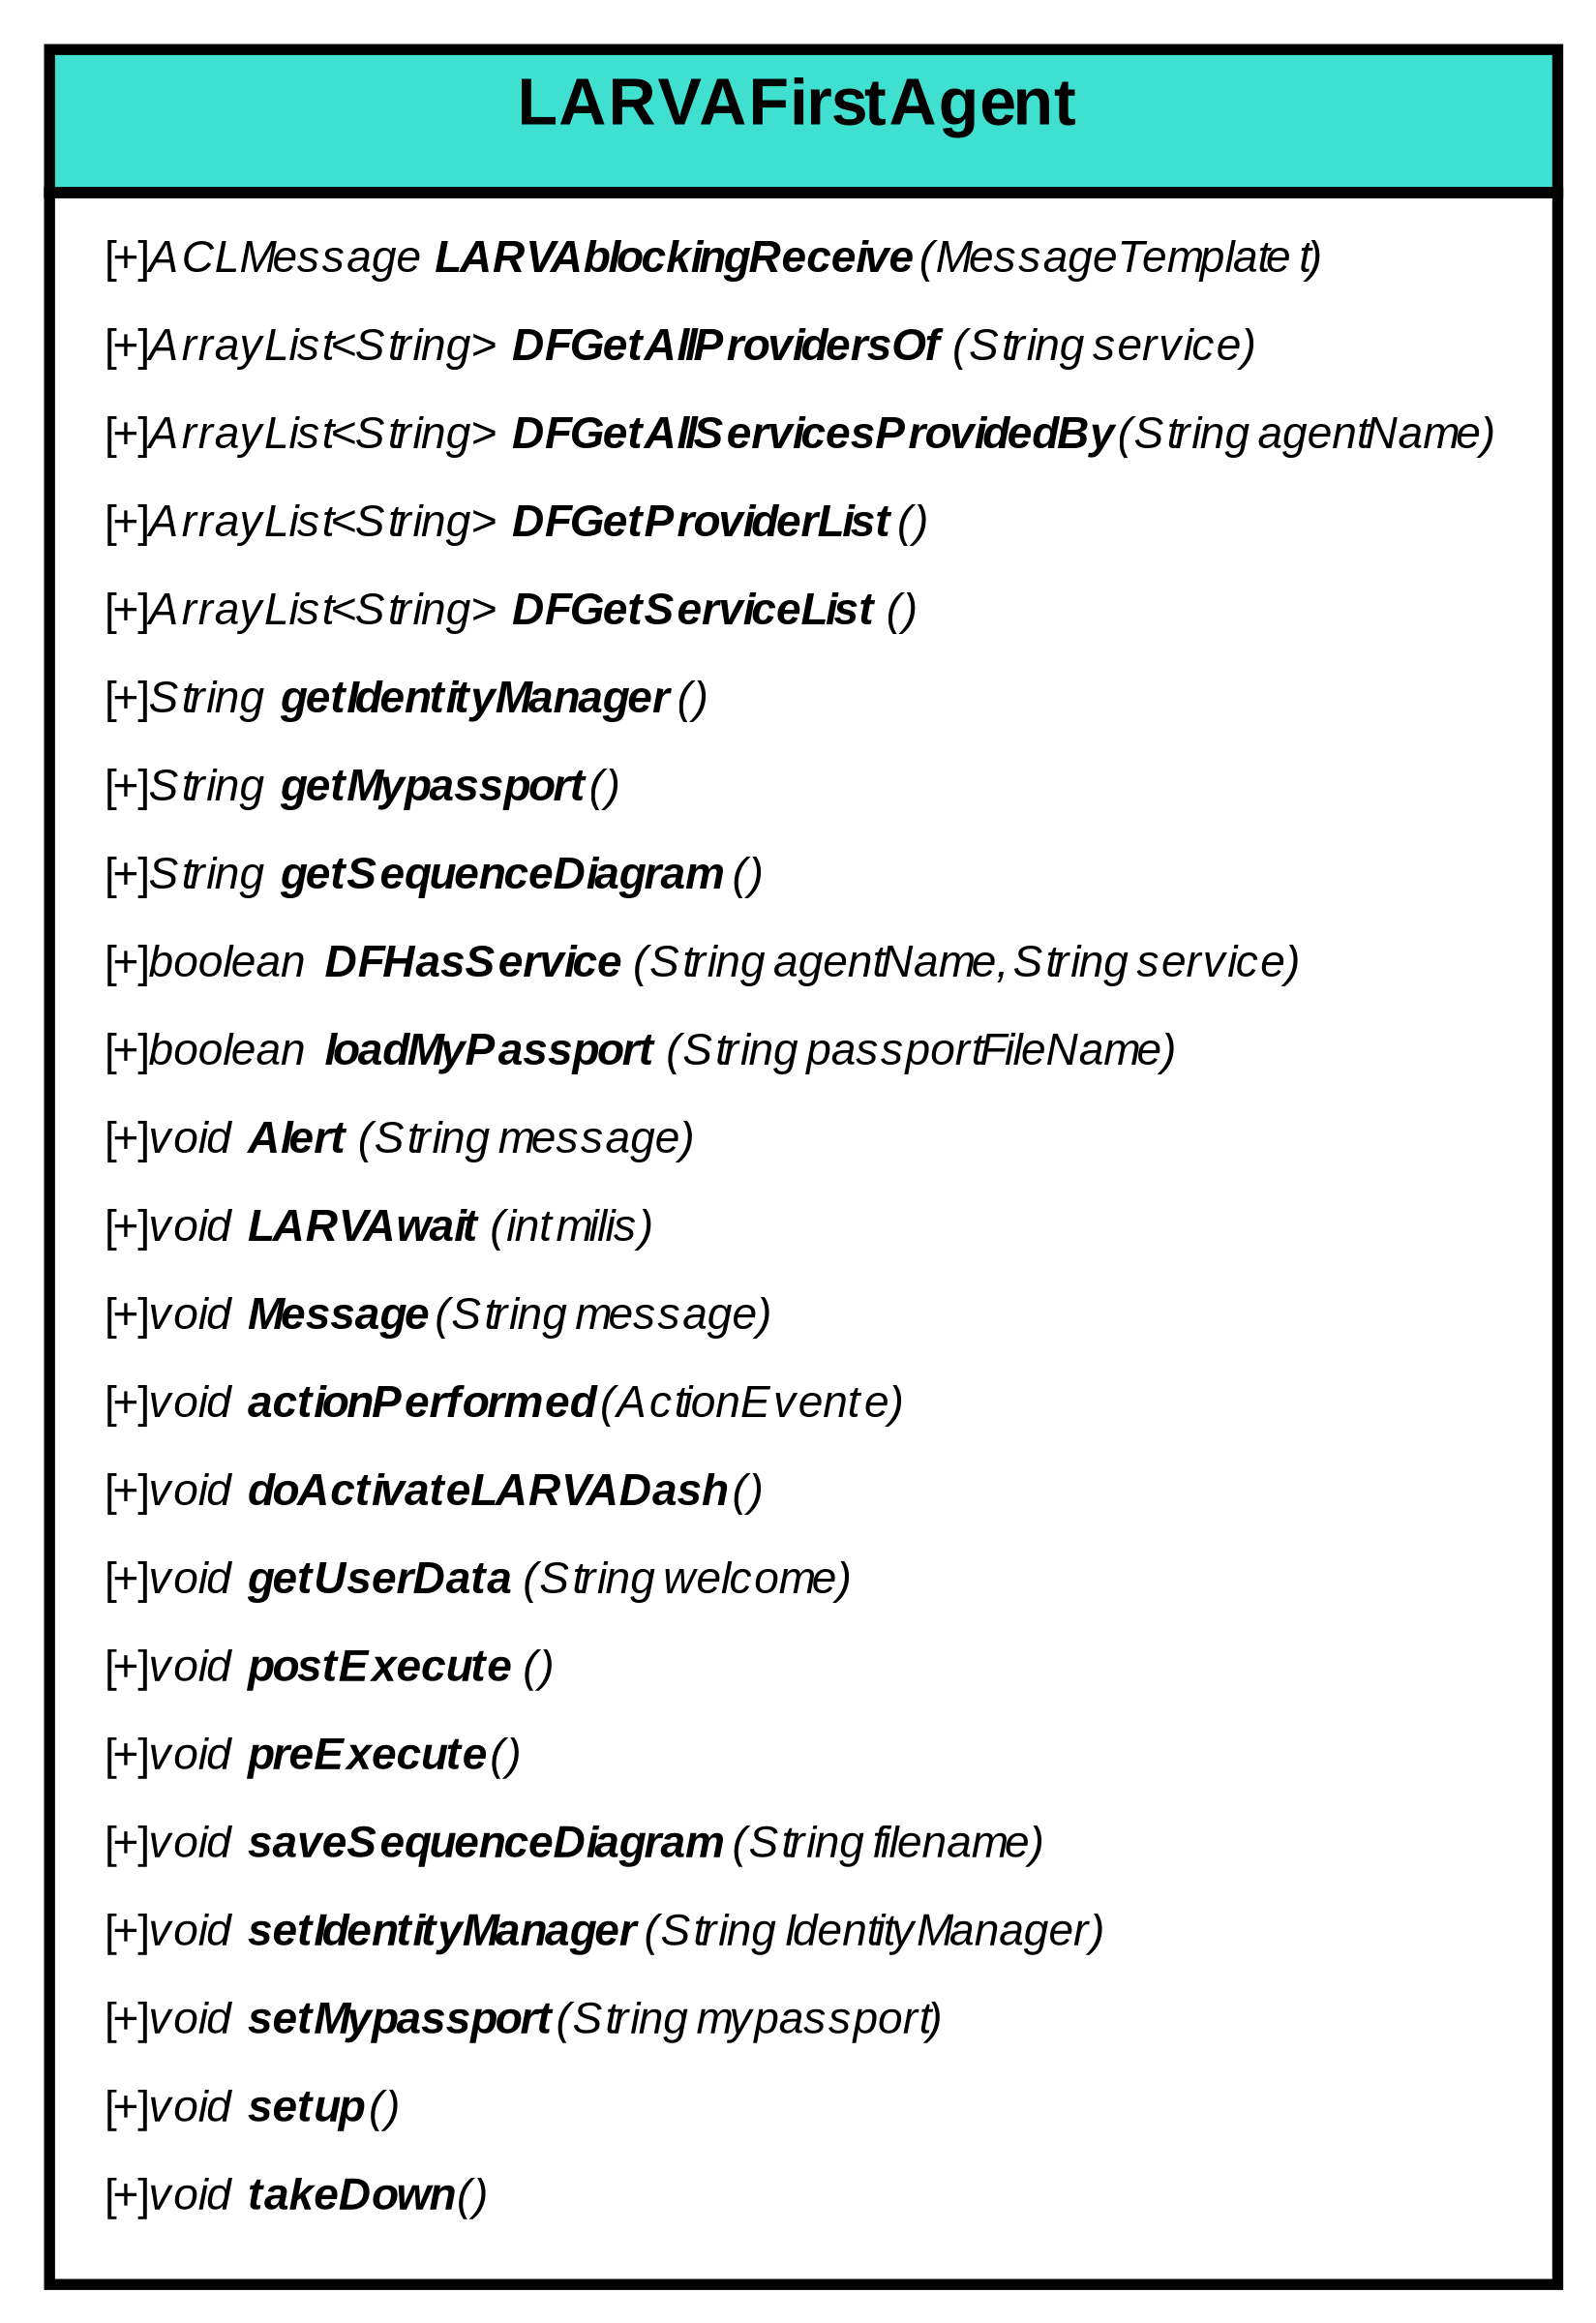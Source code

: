 digraph graphname {
     rankdir="BT"
dpi=300
ratio="fill";
 size="11,16!";
 margin=0;
LARVAFirstAgent LARVAFirstAgent [shape=plain, label=<<table border="0" cellborder="1" cellspacing="0"><tr><td bgcolor="Turquoise"><FONT face="Arial" POINT-SIZE="6"><b>LARVAFirstAgent</b></FONT></td></tr>
<tr><td><table border="0" cellborder="0" cellspacing="0"><tr><td align="left"><FONT face="Arial" POINT-SIZE= "4">[+]<i>ACLMessage <b>LARVAblockingReceive</b>(MessageTemplate t)</i></FONT></td></tr>
<tr><td align="left"><FONT face="Arial" POINT-SIZE= "4">[+]<i>ArrayList&lt;String&gt; <b>DFGetAllProvidersOf</b>(String service)</i></FONT></td></tr>
<tr><td align="left"><FONT face="Arial" POINT-SIZE= "4">[+]<i>ArrayList&lt;String&gt; <b>DFGetAllServicesProvidedBy</b>(String agentName)</i></FONT></td></tr>
<tr><td align="left"><FONT face="Arial" POINT-SIZE= "4">[+]<i>ArrayList&lt;String&gt; <b>DFGetProviderList</b>()</i></FONT></td></tr>
<tr><td align="left"><FONT face="Arial" POINT-SIZE= "4">[+]<i>ArrayList&lt;String&gt; <b>DFGetServiceList</b>()</i></FONT></td></tr>
<tr><td align="left"><FONT face="Arial" POINT-SIZE= "4">[+]<i>String <b>getIdentityManager</b>()</i></FONT></td></tr>
<tr><td align="left"><FONT face="Arial" POINT-SIZE= "4">[+]<i>String <b>getMypassport</b>()</i></FONT></td></tr>
<tr><td align="left"><FONT face="Arial" POINT-SIZE= "4">[+]<i>String <b>getSequenceDiagram</b>()</i></FONT></td></tr>
<tr><td align="left"><FONT face="Arial" POINT-SIZE= "4">[+]<i>boolean <b>DFHasService</b>(String agentName, String service)</i></FONT></td></tr>
<tr><td align="left"><FONT face="Arial" POINT-SIZE= "4">[+]<i>boolean <b>loadMyPassport</b>(String passportFileName)</i></FONT></td></tr>
<tr><td align="left"><FONT face="Arial" POINT-SIZE= "4">[+]<i>void <b>Alert</b>(String message)</i></FONT></td></tr>
<tr><td align="left"><FONT face="Arial" POINT-SIZE= "4">[+]<i>void <b>LARVAwait</b>(int milis)</i></FONT></td></tr>
<tr><td align="left"><FONT face="Arial" POINT-SIZE= "4">[+]<i>void <b>Message</b>(String message)</i></FONT></td></tr>
<tr><td align="left"><FONT face="Arial" POINT-SIZE= "4">[+]<i>void <b>actionPerformed</b>(ActionEvent e)</i></FONT></td></tr>
<tr><td align="left"><FONT face="Arial" POINT-SIZE= "4">[+]<i>void <b>doActivateLARVADash</b>()</i></FONT></td></tr>
<tr><td align="left"><FONT face="Arial" POINT-SIZE= "4">[+]<i>void <b>getUserData</b>(String welcome)</i></FONT></td></tr>
<tr><td align="left"><FONT face="Arial" POINT-SIZE= "4">[+]<i>void <b>postExecute</b>()</i></FONT></td></tr>
<tr><td align="left"><FONT face="Arial" POINT-SIZE= "4">[+]<i>void <b>preExecute</b>()</i></FONT></td></tr>
<tr><td align="left"><FONT face="Arial" POINT-SIZE= "4">[+]<i>void <b>saveSequenceDiagram</b>(String filename)</i></FONT></td></tr>
<tr><td align="left"><FONT face="Arial" POINT-SIZE= "4">[+]<i>void <b>setIdentityManager</b>(String IdentityManager)</i></FONT></td></tr>
<tr><td align="left"><FONT face="Arial" POINT-SIZE= "4">[+]<i>void <b>setMypassport</b>(String mypassport)</i></FONT></td></tr>
<tr><td align="left"><FONT face="Arial" POINT-SIZE= "4">[+]<i>void <b>setup</b>()</i></FONT></td></tr>
<tr><td align="left"><FONT face="Arial" POINT-SIZE= "4">[+]<i>void <b>takeDown</b>()</i></FONT></td></tr>
</table></td></tr>
</table>>]
LARVAFirstAgent LARVAFirstAgent [shape=plain, label=<<table border="0" cellborder="1" cellspacing="0"><tr><td bgcolor="Turquoise"><FONT face="Arial" POINT-SIZE="6"><b>LARVAFirstAgent</b></FONT></td></tr>
<tr><td><table border="0" cellborder="0" cellspacing="0"><tr><td align="left"><FONT face="Arial" POINT-SIZE= "4">[+]<i>ACLMessage <b>LARVAblockingReceive</b>(MessageTemplate t)</i></FONT></td></tr>
<tr><td align="left"><FONT face="Arial" POINT-SIZE= "4">[+]<i>ArrayList&lt;String&gt; <b>DFGetAllProvidersOf</b>(String service)</i></FONT></td></tr>
<tr><td align="left"><FONT face="Arial" POINT-SIZE= "4">[+]<i>ArrayList&lt;String&gt; <b>DFGetAllServicesProvidedBy</b>(String agentName)</i></FONT></td></tr>
<tr><td align="left"><FONT face="Arial" POINT-SIZE= "4">[+]<i>ArrayList&lt;String&gt; <b>DFGetProviderList</b>()</i></FONT></td></tr>
<tr><td align="left"><FONT face="Arial" POINT-SIZE= "4">[+]<i>ArrayList&lt;String&gt; <b>DFGetServiceList</b>()</i></FONT></td></tr>
<tr><td align="left"><FONT face="Arial" POINT-SIZE= "4">[+]<i>String <b>getIdentityManager</b>()</i></FONT></td></tr>
<tr><td align="left"><FONT face="Arial" POINT-SIZE= "4">[+]<i>String <b>getMypassport</b>()</i></FONT></td></tr>
<tr><td align="left"><FONT face="Arial" POINT-SIZE= "4">[+]<i>String <b>getSequenceDiagram</b>()</i></FONT></td></tr>
<tr><td align="left"><FONT face="Arial" POINT-SIZE= "4">[+]<i>boolean <b>DFHasService</b>(String agentName, String service)</i></FONT></td></tr>
<tr><td align="left"><FONT face="Arial" POINT-SIZE= "4">[+]<i>boolean <b>loadMyPassport</b>(String passportFileName)</i></FONT></td></tr>
<tr><td align="left"><FONT face="Arial" POINT-SIZE= "4">[+]<i>void <b>Alert</b>(String message)</i></FONT></td></tr>
<tr><td align="left"><FONT face="Arial" POINT-SIZE= "4">[+]<i>void <b>LARVAwait</b>(int milis)</i></FONT></td></tr>
<tr><td align="left"><FONT face="Arial" POINT-SIZE= "4">[+]<i>void <b>Message</b>(String message)</i></FONT></td></tr>
<tr><td align="left"><FONT face="Arial" POINT-SIZE= "4">[+]<i>void <b>actionPerformed</b>(ActionEvent e)</i></FONT></td></tr>
<tr><td align="left"><FONT face="Arial" POINT-SIZE= "4">[+]<i>void <b>doActivateLARVADash</b>()</i></FONT></td></tr>
<tr><td align="left"><FONT face="Arial" POINT-SIZE= "4">[+]<i>void <b>getUserData</b>(String welcome)</i></FONT></td></tr>
<tr><td align="left"><FONT face="Arial" POINT-SIZE= "4">[+]<i>void <b>postExecute</b>()</i></FONT></td></tr>
<tr><td align="left"><FONT face="Arial" POINT-SIZE= "4">[+]<i>void <b>preExecute</b>()</i></FONT></td></tr>
<tr><td align="left"><FONT face="Arial" POINT-SIZE= "4">[+]<i>void <b>saveSequenceDiagram</b>(String filename)</i></FONT></td></tr>
<tr><td align="left"><FONT face="Arial" POINT-SIZE= "4">[+]<i>void <b>setIdentityManager</b>(String IdentityManager)</i></FONT></td></tr>
<tr><td align="left"><FONT face="Arial" POINT-SIZE= "4">[+]<i>void <b>setMypassport</b>(String mypassport)</i></FONT></td></tr>
<tr><td align="left"><FONT face="Arial" POINT-SIZE= "4">[+]<i>void <b>setup</b>()</i></FONT></td></tr>
<tr><td align="left"><FONT face="Arial" POINT-SIZE= "4">[+]<i>void <b>takeDown</b>()</i></FONT></td></tr>
</table></td></tr>
</table>>]
}
